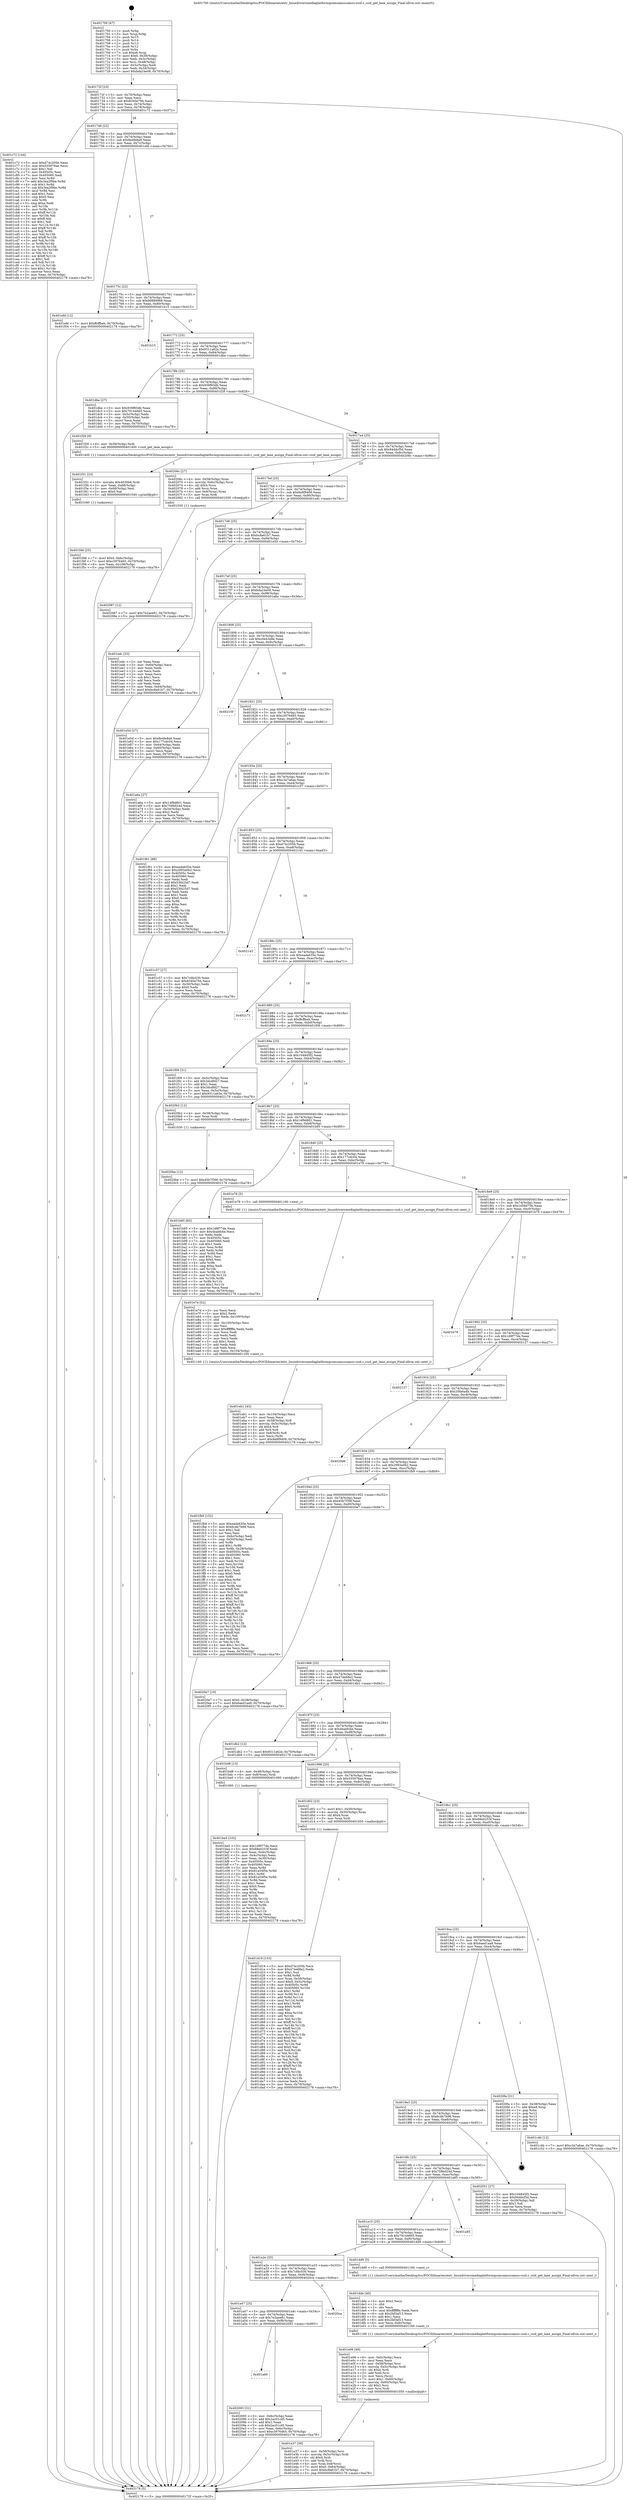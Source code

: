 digraph "0x401700" {
  label = "0x401700 (/mnt/c/Users/mathe/Desktop/tcc/POCII/binaries/extr_linuxdriversmediaplatformqcomcamsscamss-csid.c_csid_get_lane_assign_Final-ollvm.out::main(0))"
  labelloc = "t"
  node[shape=record]

  Entry [label="",width=0.3,height=0.3,shape=circle,fillcolor=black,style=filled]
  "0x40172f" [label="{
     0x40172f [23]\l
     | [instrs]\l
     &nbsp;&nbsp;0x40172f \<+3\>: mov -0x70(%rbp),%eax\l
     &nbsp;&nbsp;0x401732 \<+2\>: mov %eax,%ecx\l
     &nbsp;&nbsp;0x401734 \<+6\>: sub $0x8340e794,%ecx\l
     &nbsp;&nbsp;0x40173a \<+3\>: mov %eax,-0x74(%rbp)\l
     &nbsp;&nbsp;0x40173d \<+3\>: mov %ecx,-0x78(%rbp)\l
     &nbsp;&nbsp;0x401740 \<+6\>: je 0000000000401c72 \<main+0x572\>\l
  }"]
  "0x401c72" [label="{
     0x401c72 [144]\l
     | [instrs]\l
     &nbsp;&nbsp;0x401c72 \<+5\>: mov $0xd74c205b,%eax\l
     &nbsp;&nbsp;0x401c77 \<+5\>: mov $0x555976ae,%ecx\l
     &nbsp;&nbsp;0x401c7c \<+2\>: mov $0x1,%dl\l
     &nbsp;&nbsp;0x401c7e \<+7\>: mov 0x40505c,%esi\l
     &nbsp;&nbsp;0x401c85 \<+7\>: mov 0x405060,%edi\l
     &nbsp;&nbsp;0x401c8c \<+3\>: mov %esi,%r8d\l
     &nbsp;&nbsp;0x401c8f \<+7\>: add $0x3ea2f9be,%r8d\l
     &nbsp;&nbsp;0x401c96 \<+4\>: sub $0x1,%r8d\l
     &nbsp;&nbsp;0x401c9a \<+7\>: sub $0x3ea2f9be,%r8d\l
     &nbsp;&nbsp;0x401ca1 \<+4\>: imul %r8d,%esi\l
     &nbsp;&nbsp;0x401ca5 \<+3\>: and $0x1,%esi\l
     &nbsp;&nbsp;0x401ca8 \<+3\>: cmp $0x0,%esi\l
     &nbsp;&nbsp;0x401cab \<+4\>: sete %r9b\l
     &nbsp;&nbsp;0x401caf \<+3\>: cmp $0xa,%edi\l
     &nbsp;&nbsp;0x401cb2 \<+4\>: setl %r10b\l
     &nbsp;&nbsp;0x401cb6 \<+3\>: mov %r9b,%r11b\l
     &nbsp;&nbsp;0x401cb9 \<+4\>: xor $0xff,%r11b\l
     &nbsp;&nbsp;0x401cbd \<+3\>: mov %r10b,%bl\l
     &nbsp;&nbsp;0x401cc0 \<+3\>: xor $0xff,%bl\l
     &nbsp;&nbsp;0x401cc3 \<+3\>: xor $0x1,%dl\l
     &nbsp;&nbsp;0x401cc6 \<+3\>: mov %r11b,%r14b\l
     &nbsp;&nbsp;0x401cc9 \<+4\>: and $0xff,%r14b\l
     &nbsp;&nbsp;0x401ccd \<+3\>: and %dl,%r9b\l
     &nbsp;&nbsp;0x401cd0 \<+3\>: mov %bl,%r15b\l
     &nbsp;&nbsp;0x401cd3 \<+4\>: and $0xff,%r15b\l
     &nbsp;&nbsp;0x401cd7 \<+3\>: and %dl,%r10b\l
     &nbsp;&nbsp;0x401cda \<+3\>: or %r9b,%r14b\l
     &nbsp;&nbsp;0x401cdd \<+3\>: or %r10b,%r15b\l
     &nbsp;&nbsp;0x401ce0 \<+3\>: xor %r15b,%r14b\l
     &nbsp;&nbsp;0x401ce3 \<+3\>: or %bl,%r11b\l
     &nbsp;&nbsp;0x401ce6 \<+4\>: xor $0xff,%r11b\l
     &nbsp;&nbsp;0x401cea \<+3\>: or $0x1,%dl\l
     &nbsp;&nbsp;0x401ced \<+3\>: and %dl,%r11b\l
     &nbsp;&nbsp;0x401cf0 \<+3\>: or %r11b,%r14b\l
     &nbsp;&nbsp;0x401cf3 \<+4\>: test $0x1,%r14b\l
     &nbsp;&nbsp;0x401cf7 \<+3\>: cmovne %ecx,%eax\l
     &nbsp;&nbsp;0x401cfa \<+3\>: mov %eax,-0x70(%rbp)\l
     &nbsp;&nbsp;0x401cfd \<+5\>: jmp 0000000000402178 \<main+0xa78\>\l
  }"]
  "0x401746" [label="{
     0x401746 [22]\l
     | [instrs]\l
     &nbsp;&nbsp;0x401746 \<+5\>: jmp 000000000040174b \<main+0x4b\>\l
     &nbsp;&nbsp;0x40174b \<+3\>: mov -0x74(%rbp),%eax\l
     &nbsp;&nbsp;0x40174e \<+5\>: sub $0x8e4fe8a9,%eax\l
     &nbsp;&nbsp;0x401753 \<+3\>: mov %eax,-0x7c(%rbp)\l
     &nbsp;&nbsp;0x401756 \<+6\>: je 0000000000401efd \<main+0x7fd\>\l
  }"]
  Exit [label="",width=0.3,height=0.3,shape=circle,fillcolor=black,style=filled,peripheries=2]
  "0x401efd" [label="{
     0x401efd [12]\l
     | [instrs]\l
     &nbsp;&nbsp;0x401efd \<+7\>: movl $0xffcffbeb,-0x70(%rbp)\l
     &nbsp;&nbsp;0x401f04 \<+5\>: jmp 0000000000402178 \<main+0xa78\>\l
  }"]
  "0x40175c" [label="{
     0x40175c [22]\l
     | [instrs]\l
     &nbsp;&nbsp;0x40175c \<+5\>: jmp 0000000000401761 \<main+0x61\>\l
     &nbsp;&nbsp;0x401761 \<+3\>: mov -0x74(%rbp),%eax\l
     &nbsp;&nbsp;0x401764 \<+5\>: sub $0x90889968,%eax\l
     &nbsp;&nbsp;0x401769 \<+3\>: mov %eax,-0x80(%rbp)\l
     &nbsp;&nbsp;0x40176c \<+6\>: je 0000000000401b15 \<main+0x415\>\l
  }"]
  "0x4020be" [label="{
     0x4020be [12]\l
     | [instrs]\l
     &nbsp;&nbsp;0x4020be \<+7\>: movl $0x45b7f39f,-0x70(%rbp)\l
     &nbsp;&nbsp;0x4020c5 \<+5\>: jmp 0000000000402178 \<main+0xa78\>\l
  }"]
  "0x401b15" [label="{
     0x401b15\l
  }", style=dashed]
  "0x401772" [label="{
     0x401772 [25]\l
     | [instrs]\l
     &nbsp;&nbsp;0x401772 \<+5\>: jmp 0000000000401777 \<main+0x77\>\l
     &nbsp;&nbsp;0x401777 \<+3\>: mov -0x74(%rbp),%eax\l
     &nbsp;&nbsp;0x40177a \<+5\>: sub $0x9311a62e,%eax\l
     &nbsp;&nbsp;0x40177f \<+6\>: mov %eax,-0x84(%rbp)\l
     &nbsp;&nbsp;0x401785 \<+6\>: je 0000000000401dbe \<main+0x6be\>\l
  }"]
  "0x401a60" [label="{
     0x401a60\l
  }", style=dashed]
  "0x401dbe" [label="{
     0x401dbe [27]\l
     | [instrs]\l
     &nbsp;&nbsp;0x401dbe \<+5\>: mov $0x939f93db,%eax\l
     &nbsp;&nbsp;0x401dc3 \<+5\>: mov $0x79144665,%ecx\l
     &nbsp;&nbsp;0x401dc8 \<+3\>: mov -0x5c(%rbp),%edx\l
     &nbsp;&nbsp;0x401dcb \<+3\>: cmp -0x50(%rbp),%edx\l
     &nbsp;&nbsp;0x401dce \<+3\>: cmovl %ecx,%eax\l
     &nbsp;&nbsp;0x401dd1 \<+3\>: mov %eax,-0x70(%rbp)\l
     &nbsp;&nbsp;0x401dd4 \<+5\>: jmp 0000000000402178 \<main+0xa78\>\l
  }"]
  "0x40178b" [label="{
     0x40178b [25]\l
     | [instrs]\l
     &nbsp;&nbsp;0x40178b \<+5\>: jmp 0000000000401790 \<main+0x90\>\l
     &nbsp;&nbsp;0x401790 \<+3\>: mov -0x74(%rbp),%eax\l
     &nbsp;&nbsp;0x401793 \<+5\>: sub $0x939f93db,%eax\l
     &nbsp;&nbsp;0x401798 \<+6\>: mov %eax,-0x88(%rbp)\l
     &nbsp;&nbsp;0x40179e \<+6\>: je 0000000000401f28 \<main+0x828\>\l
  }"]
  "0x402093" [label="{
     0x402093 [31]\l
     | [instrs]\l
     &nbsp;&nbsp;0x402093 \<+3\>: mov -0x6c(%rbp),%eax\l
     &nbsp;&nbsp;0x402096 \<+5\>: add $0x2ac01cd5,%eax\l
     &nbsp;&nbsp;0x40209b \<+3\>: add $0x1,%eax\l
     &nbsp;&nbsp;0x40209e \<+5\>: sub $0x2ac01cd5,%eax\l
     &nbsp;&nbsp;0x4020a3 \<+3\>: mov %eax,-0x6c(%rbp)\l
     &nbsp;&nbsp;0x4020a6 \<+7\>: movl $0xc3976465,-0x70(%rbp)\l
     &nbsp;&nbsp;0x4020ad \<+5\>: jmp 0000000000402178 \<main+0xa78\>\l
  }"]
  "0x401f28" [label="{
     0x401f28 [9]\l
     | [instrs]\l
     &nbsp;&nbsp;0x401f28 \<+4\>: mov -0x58(%rbp),%rdi\l
     &nbsp;&nbsp;0x401f2c \<+5\>: call 0000000000401400 \<csid_get_lane_assign\>\l
     | [calls]\l
     &nbsp;&nbsp;0x401400 \{1\} (/mnt/c/Users/mathe/Desktop/tcc/POCII/binaries/extr_linuxdriversmediaplatformqcomcamsscamss-csid.c_csid_get_lane_assign_Final-ollvm.out::csid_get_lane_assign)\l
  }"]
  "0x4017a4" [label="{
     0x4017a4 [25]\l
     | [instrs]\l
     &nbsp;&nbsp;0x4017a4 \<+5\>: jmp 00000000004017a9 \<main+0xa9\>\l
     &nbsp;&nbsp;0x4017a9 \<+3\>: mov -0x74(%rbp),%eax\l
     &nbsp;&nbsp;0x4017ac \<+5\>: sub $0x94ddcf5d,%eax\l
     &nbsp;&nbsp;0x4017b1 \<+6\>: mov %eax,-0x8c(%rbp)\l
     &nbsp;&nbsp;0x4017b7 \<+6\>: je 000000000040206c \<main+0x96c\>\l
  }"]
  "0x401a47" [label="{
     0x401a47 [25]\l
     | [instrs]\l
     &nbsp;&nbsp;0x401a47 \<+5\>: jmp 0000000000401a4c \<main+0x34c\>\l
     &nbsp;&nbsp;0x401a4c \<+3\>: mov -0x74(%rbp),%eax\l
     &nbsp;&nbsp;0x401a4f \<+5\>: sub $0x7e2aee81,%eax\l
     &nbsp;&nbsp;0x401a54 \<+6\>: mov %eax,-0xf8(%rbp)\l
     &nbsp;&nbsp;0x401a5a \<+6\>: je 0000000000402093 \<main+0x993\>\l
  }"]
  "0x40206c" [label="{
     0x40206c [27]\l
     | [instrs]\l
     &nbsp;&nbsp;0x40206c \<+4\>: mov -0x58(%rbp),%rax\l
     &nbsp;&nbsp;0x402070 \<+4\>: movslq -0x6c(%rbp),%rcx\l
     &nbsp;&nbsp;0x402074 \<+4\>: shl $0x4,%rcx\l
     &nbsp;&nbsp;0x402078 \<+3\>: add %rcx,%rax\l
     &nbsp;&nbsp;0x40207b \<+4\>: mov 0x8(%rax),%rax\l
     &nbsp;&nbsp;0x40207f \<+3\>: mov %rax,%rdi\l
     &nbsp;&nbsp;0x402082 \<+5\>: call 0000000000401030 \<free@plt\>\l
     | [calls]\l
     &nbsp;&nbsp;0x401030 \{1\} (unknown)\l
  }"]
  "0x4017bd" [label="{
     0x4017bd [25]\l
     | [instrs]\l
     &nbsp;&nbsp;0x4017bd \<+5\>: jmp 00000000004017c2 \<main+0xc2\>\l
     &nbsp;&nbsp;0x4017c2 \<+3\>: mov -0x74(%rbp),%eax\l
     &nbsp;&nbsp;0x4017c5 \<+5\>: sub $0x9a9f9409,%eax\l
     &nbsp;&nbsp;0x4017ca \<+6\>: mov %eax,-0x90(%rbp)\l
     &nbsp;&nbsp;0x4017d0 \<+6\>: je 0000000000401edc \<main+0x7dc\>\l
  }"]
  "0x4020ca" [label="{
     0x4020ca\l
  }", style=dashed]
  "0x401edc" [label="{
     0x401edc [33]\l
     | [instrs]\l
     &nbsp;&nbsp;0x401edc \<+2\>: xor %eax,%eax\l
     &nbsp;&nbsp;0x401ede \<+3\>: mov -0x64(%rbp),%ecx\l
     &nbsp;&nbsp;0x401ee1 \<+2\>: mov %eax,%edx\l
     &nbsp;&nbsp;0x401ee3 \<+2\>: sub %ecx,%edx\l
     &nbsp;&nbsp;0x401ee5 \<+2\>: mov %eax,%ecx\l
     &nbsp;&nbsp;0x401ee7 \<+3\>: sub $0x1,%ecx\l
     &nbsp;&nbsp;0x401eea \<+2\>: add %ecx,%edx\l
     &nbsp;&nbsp;0x401eec \<+2\>: sub %edx,%eax\l
     &nbsp;&nbsp;0x401eee \<+3\>: mov %eax,-0x64(%rbp)\l
     &nbsp;&nbsp;0x401ef1 \<+7\>: movl $0xbc8a61b7,-0x70(%rbp)\l
     &nbsp;&nbsp;0x401ef8 \<+5\>: jmp 0000000000402178 \<main+0xa78\>\l
  }"]
  "0x4017d6" [label="{
     0x4017d6 [25]\l
     | [instrs]\l
     &nbsp;&nbsp;0x4017d6 \<+5\>: jmp 00000000004017db \<main+0xdb\>\l
     &nbsp;&nbsp;0x4017db \<+3\>: mov -0x74(%rbp),%eax\l
     &nbsp;&nbsp;0x4017de \<+5\>: sub $0xbc8a61b7,%eax\l
     &nbsp;&nbsp;0x4017e3 \<+6\>: mov %eax,-0x94(%rbp)\l
     &nbsp;&nbsp;0x4017e9 \<+6\>: je 0000000000401e5d \<main+0x75d\>\l
  }"]
  "0x402087" [label="{
     0x402087 [12]\l
     | [instrs]\l
     &nbsp;&nbsp;0x402087 \<+7\>: movl $0x7e2aee81,-0x70(%rbp)\l
     &nbsp;&nbsp;0x40208e \<+5\>: jmp 0000000000402178 \<main+0xa78\>\l
  }"]
  "0x401e5d" [label="{
     0x401e5d [27]\l
     | [instrs]\l
     &nbsp;&nbsp;0x401e5d \<+5\>: mov $0x8e4fe8a9,%eax\l
     &nbsp;&nbsp;0x401e62 \<+5\>: mov $0x177cdc04,%ecx\l
     &nbsp;&nbsp;0x401e67 \<+3\>: mov -0x64(%rbp),%edx\l
     &nbsp;&nbsp;0x401e6a \<+3\>: cmp -0x60(%rbp),%edx\l
     &nbsp;&nbsp;0x401e6d \<+3\>: cmovl %ecx,%eax\l
     &nbsp;&nbsp;0x401e70 \<+3\>: mov %eax,-0x70(%rbp)\l
     &nbsp;&nbsp;0x401e73 \<+5\>: jmp 0000000000402178 \<main+0xa78\>\l
  }"]
  "0x4017ef" [label="{
     0x4017ef [25]\l
     | [instrs]\l
     &nbsp;&nbsp;0x4017ef \<+5\>: jmp 00000000004017f4 \<main+0xf4\>\l
     &nbsp;&nbsp;0x4017f4 \<+3\>: mov -0x74(%rbp),%eax\l
     &nbsp;&nbsp;0x4017f7 \<+5\>: sub $0xbda24e08,%eax\l
     &nbsp;&nbsp;0x4017fc \<+6\>: mov %eax,-0x98(%rbp)\l
     &nbsp;&nbsp;0x401802 \<+6\>: je 0000000000401a6a \<main+0x36a\>\l
  }"]
  "0x401f48" [label="{
     0x401f48 [25]\l
     | [instrs]\l
     &nbsp;&nbsp;0x401f48 \<+7\>: movl $0x0,-0x6c(%rbp)\l
     &nbsp;&nbsp;0x401f4f \<+7\>: movl $0xc3976465,-0x70(%rbp)\l
     &nbsp;&nbsp;0x401f56 \<+6\>: mov %eax,-0x108(%rbp)\l
     &nbsp;&nbsp;0x401f5c \<+5\>: jmp 0000000000402178 \<main+0xa78\>\l
  }"]
  "0x401a6a" [label="{
     0x401a6a [27]\l
     | [instrs]\l
     &nbsp;&nbsp;0x401a6a \<+5\>: mov $0x14f9d801,%eax\l
     &nbsp;&nbsp;0x401a6f \<+5\>: mov $0x759bd24d,%ecx\l
     &nbsp;&nbsp;0x401a74 \<+3\>: mov -0x34(%rbp),%edx\l
     &nbsp;&nbsp;0x401a77 \<+3\>: cmp $0x2,%edx\l
     &nbsp;&nbsp;0x401a7a \<+3\>: cmovne %ecx,%eax\l
     &nbsp;&nbsp;0x401a7d \<+3\>: mov %eax,-0x70(%rbp)\l
     &nbsp;&nbsp;0x401a80 \<+5\>: jmp 0000000000402178 \<main+0xa78\>\l
  }"]
  "0x401808" [label="{
     0x401808 [25]\l
     | [instrs]\l
     &nbsp;&nbsp;0x401808 \<+5\>: jmp 000000000040180d \<main+0x10d\>\l
     &nbsp;&nbsp;0x40180d \<+3\>: mov -0x74(%rbp),%eax\l
     &nbsp;&nbsp;0x401810 \<+5\>: sub $0xc0e43e8e,%eax\l
     &nbsp;&nbsp;0x401815 \<+6\>: mov %eax,-0x9c(%rbp)\l
     &nbsp;&nbsp;0x40181b \<+6\>: je 000000000040210f \<main+0xa0f\>\l
  }"]
  "0x402178" [label="{
     0x402178 [5]\l
     | [instrs]\l
     &nbsp;&nbsp;0x402178 \<+5\>: jmp 000000000040172f \<main+0x2f\>\l
  }"]
  "0x401700" [label="{
     0x401700 [47]\l
     | [instrs]\l
     &nbsp;&nbsp;0x401700 \<+1\>: push %rbp\l
     &nbsp;&nbsp;0x401701 \<+3\>: mov %rsp,%rbp\l
     &nbsp;&nbsp;0x401704 \<+2\>: push %r15\l
     &nbsp;&nbsp;0x401706 \<+2\>: push %r14\l
     &nbsp;&nbsp;0x401708 \<+2\>: push %r13\l
     &nbsp;&nbsp;0x40170a \<+2\>: push %r12\l
     &nbsp;&nbsp;0x40170c \<+1\>: push %rbx\l
     &nbsp;&nbsp;0x40170d \<+7\>: sub $0xe8,%rsp\l
     &nbsp;&nbsp;0x401714 \<+7\>: movl $0x0,-0x38(%rbp)\l
     &nbsp;&nbsp;0x40171b \<+3\>: mov %edi,-0x3c(%rbp)\l
     &nbsp;&nbsp;0x40171e \<+4\>: mov %rsi,-0x48(%rbp)\l
     &nbsp;&nbsp;0x401722 \<+3\>: mov -0x3c(%rbp),%edi\l
     &nbsp;&nbsp;0x401725 \<+3\>: mov %edi,-0x34(%rbp)\l
     &nbsp;&nbsp;0x401728 \<+7\>: movl $0xbda24e08,-0x70(%rbp)\l
  }"]
  "0x401f31" [label="{
     0x401f31 [23]\l
     | [instrs]\l
     &nbsp;&nbsp;0x401f31 \<+10\>: movabs $0x4030b6,%rdi\l
     &nbsp;&nbsp;0x401f3b \<+3\>: mov %eax,-0x68(%rbp)\l
     &nbsp;&nbsp;0x401f3e \<+3\>: mov -0x68(%rbp),%esi\l
     &nbsp;&nbsp;0x401f41 \<+2\>: mov $0x0,%al\l
     &nbsp;&nbsp;0x401f43 \<+5\>: call 0000000000401040 \<printf@plt\>\l
     | [calls]\l
     &nbsp;&nbsp;0x401040 \{1\} (unknown)\l
  }"]
  "0x40210f" [label="{
     0x40210f\l
  }", style=dashed]
  "0x401821" [label="{
     0x401821 [25]\l
     | [instrs]\l
     &nbsp;&nbsp;0x401821 \<+5\>: jmp 0000000000401826 \<main+0x126\>\l
     &nbsp;&nbsp;0x401826 \<+3\>: mov -0x74(%rbp),%eax\l
     &nbsp;&nbsp;0x401829 \<+5\>: sub $0xc3976465,%eax\l
     &nbsp;&nbsp;0x40182e \<+6\>: mov %eax,-0xa0(%rbp)\l
     &nbsp;&nbsp;0x401834 \<+6\>: je 0000000000401f61 \<main+0x861\>\l
  }"]
  "0x401eb1" [label="{
     0x401eb1 [43]\l
     | [instrs]\l
     &nbsp;&nbsp;0x401eb1 \<+6\>: mov -0x104(%rbp),%ecx\l
     &nbsp;&nbsp;0x401eb7 \<+3\>: imul %eax,%ecx\l
     &nbsp;&nbsp;0x401eba \<+4\>: mov -0x58(%rbp),%r8\l
     &nbsp;&nbsp;0x401ebe \<+4\>: movslq -0x5c(%rbp),%r9\l
     &nbsp;&nbsp;0x401ec2 \<+4\>: shl $0x4,%r9\l
     &nbsp;&nbsp;0x401ec6 \<+3\>: add %r9,%r8\l
     &nbsp;&nbsp;0x401ec9 \<+4\>: mov 0x8(%r8),%r8\l
     &nbsp;&nbsp;0x401ecd \<+3\>: mov %ecx,(%r8)\l
     &nbsp;&nbsp;0x401ed0 \<+7\>: movl $0x9a9f9409,-0x70(%rbp)\l
     &nbsp;&nbsp;0x401ed7 \<+5\>: jmp 0000000000402178 \<main+0xa78\>\l
  }"]
  "0x401f61" [label="{
     0x401f61 [88]\l
     | [instrs]\l
     &nbsp;&nbsp;0x401f61 \<+5\>: mov $0xeada635e,%eax\l
     &nbsp;&nbsp;0x401f66 \<+5\>: mov $0x2993a0b2,%ecx\l
     &nbsp;&nbsp;0x401f6b \<+7\>: mov 0x40505c,%edx\l
     &nbsp;&nbsp;0x401f72 \<+7\>: mov 0x405060,%esi\l
     &nbsp;&nbsp;0x401f79 \<+2\>: mov %edx,%edi\l
     &nbsp;&nbsp;0x401f7b \<+6\>: add $0x53f425d7,%edi\l
     &nbsp;&nbsp;0x401f81 \<+3\>: sub $0x1,%edi\l
     &nbsp;&nbsp;0x401f84 \<+6\>: sub $0x53f425d7,%edi\l
     &nbsp;&nbsp;0x401f8a \<+3\>: imul %edi,%edx\l
     &nbsp;&nbsp;0x401f8d \<+3\>: and $0x1,%edx\l
     &nbsp;&nbsp;0x401f90 \<+3\>: cmp $0x0,%edx\l
     &nbsp;&nbsp;0x401f93 \<+4\>: sete %r8b\l
     &nbsp;&nbsp;0x401f97 \<+3\>: cmp $0xa,%esi\l
     &nbsp;&nbsp;0x401f9a \<+4\>: setl %r9b\l
     &nbsp;&nbsp;0x401f9e \<+3\>: mov %r8b,%r10b\l
     &nbsp;&nbsp;0x401fa1 \<+3\>: and %r9b,%r10b\l
     &nbsp;&nbsp;0x401fa4 \<+3\>: xor %r9b,%r8b\l
     &nbsp;&nbsp;0x401fa7 \<+3\>: or %r8b,%r10b\l
     &nbsp;&nbsp;0x401faa \<+4\>: test $0x1,%r10b\l
     &nbsp;&nbsp;0x401fae \<+3\>: cmovne %ecx,%eax\l
     &nbsp;&nbsp;0x401fb1 \<+3\>: mov %eax,-0x70(%rbp)\l
     &nbsp;&nbsp;0x401fb4 \<+5\>: jmp 0000000000402178 \<main+0xa78\>\l
  }"]
  "0x40183a" [label="{
     0x40183a [25]\l
     | [instrs]\l
     &nbsp;&nbsp;0x40183a \<+5\>: jmp 000000000040183f \<main+0x13f\>\l
     &nbsp;&nbsp;0x40183f \<+3\>: mov -0x74(%rbp),%eax\l
     &nbsp;&nbsp;0x401842 \<+5\>: sub $0xc3a7a6ae,%eax\l
     &nbsp;&nbsp;0x401847 \<+6\>: mov %eax,-0xa4(%rbp)\l
     &nbsp;&nbsp;0x40184d \<+6\>: je 0000000000401c57 \<main+0x557\>\l
  }"]
  "0x401e7d" [label="{
     0x401e7d [52]\l
     | [instrs]\l
     &nbsp;&nbsp;0x401e7d \<+2\>: xor %ecx,%ecx\l
     &nbsp;&nbsp;0x401e7f \<+5\>: mov $0x2,%edx\l
     &nbsp;&nbsp;0x401e84 \<+6\>: mov %edx,-0x100(%rbp)\l
     &nbsp;&nbsp;0x401e8a \<+1\>: cltd\l
     &nbsp;&nbsp;0x401e8b \<+6\>: mov -0x100(%rbp),%esi\l
     &nbsp;&nbsp;0x401e91 \<+2\>: idiv %esi\l
     &nbsp;&nbsp;0x401e93 \<+6\>: imul $0xfffffffe,%edx,%edx\l
     &nbsp;&nbsp;0x401e99 \<+2\>: mov %ecx,%edi\l
     &nbsp;&nbsp;0x401e9b \<+2\>: sub %edx,%edi\l
     &nbsp;&nbsp;0x401e9d \<+2\>: mov %ecx,%edx\l
     &nbsp;&nbsp;0x401e9f \<+3\>: sub $0x1,%edx\l
     &nbsp;&nbsp;0x401ea2 \<+2\>: add %edx,%edi\l
     &nbsp;&nbsp;0x401ea4 \<+2\>: sub %edi,%ecx\l
     &nbsp;&nbsp;0x401ea6 \<+6\>: mov %ecx,-0x104(%rbp)\l
     &nbsp;&nbsp;0x401eac \<+5\>: call 0000000000401160 \<next_i\>\l
     | [calls]\l
     &nbsp;&nbsp;0x401160 \{1\} (/mnt/c/Users/mathe/Desktop/tcc/POCII/binaries/extr_linuxdriversmediaplatformqcomcamsscamss-csid.c_csid_get_lane_assign_Final-ollvm.out::next_i)\l
  }"]
  "0x401c57" [label="{
     0x401c57 [27]\l
     | [instrs]\l
     &nbsp;&nbsp;0x401c57 \<+5\>: mov $0x7cfdc030,%eax\l
     &nbsp;&nbsp;0x401c5c \<+5\>: mov $0x8340e794,%ecx\l
     &nbsp;&nbsp;0x401c61 \<+3\>: mov -0x30(%rbp),%edx\l
     &nbsp;&nbsp;0x401c64 \<+3\>: cmp $0x0,%edx\l
     &nbsp;&nbsp;0x401c67 \<+3\>: cmove %ecx,%eax\l
     &nbsp;&nbsp;0x401c6a \<+3\>: mov %eax,-0x70(%rbp)\l
     &nbsp;&nbsp;0x401c6d \<+5\>: jmp 0000000000402178 \<main+0xa78\>\l
  }"]
  "0x401853" [label="{
     0x401853 [25]\l
     | [instrs]\l
     &nbsp;&nbsp;0x401853 \<+5\>: jmp 0000000000401858 \<main+0x158\>\l
     &nbsp;&nbsp;0x401858 \<+3\>: mov -0x74(%rbp),%eax\l
     &nbsp;&nbsp;0x40185b \<+5\>: sub $0xd74c205b,%eax\l
     &nbsp;&nbsp;0x401860 \<+6\>: mov %eax,-0xa8(%rbp)\l
     &nbsp;&nbsp;0x401866 \<+6\>: je 0000000000402143 \<main+0xa43\>\l
  }"]
  "0x401e37" [label="{
     0x401e37 [38]\l
     | [instrs]\l
     &nbsp;&nbsp;0x401e37 \<+4\>: mov -0x58(%rbp),%rsi\l
     &nbsp;&nbsp;0x401e3b \<+4\>: movslq -0x5c(%rbp),%rdi\l
     &nbsp;&nbsp;0x401e3f \<+4\>: shl $0x4,%rdi\l
     &nbsp;&nbsp;0x401e43 \<+3\>: add %rdi,%rsi\l
     &nbsp;&nbsp;0x401e46 \<+4\>: mov %rax,0x8(%rsi)\l
     &nbsp;&nbsp;0x401e4a \<+7\>: movl $0x0,-0x64(%rbp)\l
     &nbsp;&nbsp;0x401e51 \<+7\>: movl $0xbc8a61b7,-0x70(%rbp)\l
     &nbsp;&nbsp;0x401e58 \<+5\>: jmp 0000000000402178 \<main+0xa78\>\l
  }"]
  "0x402143" [label="{
     0x402143\l
  }", style=dashed]
  "0x40186c" [label="{
     0x40186c [25]\l
     | [instrs]\l
     &nbsp;&nbsp;0x40186c \<+5\>: jmp 0000000000401871 \<main+0x171\>\l
     &nbsp;&nbsp;0x401871 \<+3\>: mov -0x74(%rbp),%eax\l
     &nbsp;&nbsp;0x401874 \<+5\>: sub $0xeada635e,%eax\l
     &nbsp;&nbsp;0x401879 \<+6\>: mov %eax,-0xac(%rbp)\l
     &nbsp;&nbsp;0x40187f \<+6\>: je 0000000000402171 \<main+0xa71\>\l
  }"]
  "0x401e06" [label="{
     0x401e06 [49]\l
     | [instrs]\l
     &nbsp;&nbsp;0x401e06 \<+6\>: mov -0xfc(%rbp),%ecx\l
     &nbsp;&nbsp;0x401e0c \<+3\>: imul %eax,%ecx\l
     &nbsp;&nbsp;0x401e0f \<+4\>: mov -0x58(%rbp),%rsi\l
     &nbsp;&nbsp;0x401e13 \<+4\>: movslq -0x5c(%rbp),%rdi\l
     &nbsp;&nbsp;0x401e17 \<+4\>: shl $0x4,%rdi\l
     &nbsp;&nbsp;0x401e1b \<+3\>: add %rdi,%rsi\l
     &nbsp;&nbsp;0x401e1e \<+2\>: mov %ecx,(%rsi)\l
     &nbsp;&nbsp;0x401e20 \<+7\>: movl $0x1,-0x60(%rbp)\l
     &nbsp;&nbsp;0x401e27 \<+4\>: movslq -0x60(%rbp),%rsi\l
     &nbsp;&nbsp;0x401e2b \<+4\>: shl $0x2,%rsi\l
     &nbsp;&nbsp;0x401e2f \<+3\>: mov %rsi,%rdi\l
     &nbsp;&nbsp;0x401e32 \<+5\>: call 0000000000401050 \<malloc@plt\>\l
     | [calls]\l
     &nbsp;&nbsp;0x401050 \{1\} (unknown)\l
  }"]
  "0x402171" [label="{
     0x402171\l
  }", style=dashed]
  "0x401885" [label="{
     0x401885 [25]\l
     | [instrs]\l
     &nbsp;&nbsp;0x401885 \<+5\>: jmp 000000000040188a \<main+0x18a\>\l
     &nbsp;&nbsp;0x40188a \<+3\>: mov -0x74(%rbp),%eax\l
     &nbsp;&nbsp;0x40188d \<+5\>: sub $0xffcffbeb,%eax\l
     &nbsp;&nbsp;0x401892 \<+6\>: mov %eax,-0xb0(%rbp)\l
     &nbsp;&nbsp;0x401898 \<+6\>: je 0000000000401f09 \<main+0x809\>\l
  }"]
  "0x401dde" [label="{
     0x401dde [40]\l
     | [instrs]\l
     &nbsp;&nbsp;0x401dde \<+5\>: mov $0x2,%ecx\l
     &nbsp;&nbsp;0x401de3 \<+1\>: cltd\l
     &nbsp;&nbsp;0x401de4 \<+2\>: idiv %ecx\l
     &nbsp;&nbsp;0x401de6 \<+6\>: imul $0xfffffffe,%edx,%ecx\l
     &nbsp;&nbsp;0x401dec \<+6\>: sub $0x2bf3af13,%ecx\l
     &nbsp;&nbsp;0x401df2 \<+3\>: add $0x1,%ecx\l
     &nbsp;&nbsp;0x401df5 \<+6\>: add $0x2bf3af13,%ecx\l
     &nbsp;&nbsp;0x401dfb \<+6\>: mov %ecx,-0xfc(%rbp)\l
     &nbsp;&nbsp;0x401e01 \<+5\>: call 0000000000401160 \<next_i\>\l
     | [calls]\l
     &nbsp;&nbsp;0x401160 \{1\} (/mnt/c/Users/mathe/Desktop/tcc/POCII/binaries/extr_linuxdriversmediaplatformqcomcamsscamss-csid.c_csid_get_lane_assign_Final-ollvm.out::next_i)\l
  }"]
  "0x401f09" [label="{
     0x401f09 [31]\l
     | [instrs]\l
     &nbsp;&nbsp;0x401f09 \<+3\>: mov -0x5c(%rbp),%eax\l
     &nbsp;&nbsp;0x401f0c \<+5\>: add $0x3dcdfd27,%eax\l
     &nbsp;&nbsp;0x401f11 \<+3\>: add $0x1,%eax\l
     &nbsp;&nbsp;0x401f14 \<+5\>: sub $0x3dcdfd27,%eax\l
     &nbsp;&nbsp;0x401f19 \<+3\>: mov %eax,-0x5c(%rbp)\l
     &nbsp;&nbsp;0x401f1c \<+7\>: movl $0x9311a62e,-0x70(%rbp)\l
     &nbsp;&nbsp;0x401f23 \<+5\>: jmp 0000000000402178 \<main+0xa78\>\l
  }"]
  "0x40189e" [label="{
     0x40189e [25]\l
     | [instrs]\l
     &nbsp;&nbsp;0x40189e \<+5\>: jmp 00000000004018a3 \<main+0x1a3\>\l
     &nbsp;&nbsp;0x4018a3 \<+3\>: mov -0x74(%rbp),%eax\l
     &nbsp;&nbsp;0x4018a6 \<+5\>: sub $0x104845f2,%eax\l
     &nbsp;&nbsp;0x4018ab \<+6\>: mov %eax,-0xb4(%rbp)\l
     &nbsp;&nbsp;0x4018b1 \<+6\>: je 00000000004020b2 \<main+0x9b2\>\l
  }"]
  "0x401a2e" [label="{
     0x401a2e [25]\l
     | [instrs]\l
     &nbsp;&nbsp;0x401a2e \<+5\>: jmp 0000000000401a33 \<main+0x333\>\l
     &nbsp;&nbsp;0x401a33 \<+3\>: mov -0x74(%rbp),%eax\l
     &nbsp;&nbsp;0x401a36 \<+5\>: sub $0x7cfdc030,%eax\l
     &nbsp;&nbsp;0x401a3b \<+6\>: mov %eax,-0xf4(%rbp)\l
     &nbsp;&nbsp;0x401a41 \<+6\>: je 00000000004020ca \<main+0x9ca\>\l
  }"]
  "0x4020b2" [label="{
     0x4020b2 [12]\l
     | [instrs]\l
     &nbsp;&nbsp;0x4020b2 \<+4\>: mov -0x58(%rbp),%rax\l
     &nbsp;&nbsp;0x4020b6 \<+3\>: mov %rax,%rdi\l
     &nbsp;&nbsp;0x4020b9 \<+5\>: call 0000000000401030 \<free@plt\>\l
     | [calls]\l
     &nbsp;&nbsp;0x401030 \{1\} (unknown)\l
  }"]
  "0x4018b7" [label="{
     0x4018b7 [25]\l
     | [instrs]\l
     &nbsp;&nbsp;0x4018b7 \<+5\>: jmp 00000000004018bc \<main+0x1bc\>\l
     &nbsp;&nbsp;0x4018bc \<+3\>: mov -0x74(%rbp),%eax\l
     &nbsp;&nbsp;0x4018bf \<+5\>: sub $0x14f9d801,%eax\l
     &nbsp;&nbsp;0x4018c4 \<+6\>: mov %eax,-0xb8(%rbp)\l
     &nbsp;&nbsp;0x4018ca \<+6\>: je 0000000000401b85 \<main+0x485\>\l
  }"]
  "0x401dd9" [label="{
     0x401dd9 [5]\l
     | [instrs]\l
     &nbsp;&nbsp;0x401dd9 \<+5\>: call 0000000000401160 \<next_i\>\l
     | [calls]\l
     &nbsp;&nbsp;0x401160 \{1\} (/mnt/c/Users/mathe/Desktop/tcc/POCII/binaries/extr_linuxdriversmediaplatformqcomcamsscamss-csid.c_csid_get_lane_assign_Final-ollvm.out::next_i)\l
  }"]
  "0x401b85" [label="{
     0x401b85 [83]\l
     | [instrs]\l
     &nbsp;&nbsp;0x401b85 \<+5\>: mov $0x1d9f77de,%eax\l
     &nbsp;&nbsp;0x401b8a \<+5\>: mov $0x4babfcbe,%ecx\l
     &nbsp;&nbsp;0x401b8f \<+2\>: xor %edx,%edx\l
     &nbsp;&nbsp;0x401b91 \<+7\>: mov 0x40505c,%esi\l
     &nbsp;&nbsp;0x401b98 \<+7\>: mov 0x405060,%edi\l
     &nbsp;&nbsp;0x401b9f \<+3\>: sub $0x1,%edx\l
     &nbsp;&nbsp;0x401ba2 \<+3\>: mov %esi,%r8d\l
     &nbsp;&nbsp;0x401ba5 \<+3\>: add %edx,%r8d\l
     &nbsp;&nbsp;0x401ba8 \<+4\>: imul %r8d,%esi\l
     &nbsp;&nbsp;0x401bac \<+3\>: and $0x1,%esi\l
     &nbsp;&nbsp;0x401baf \<+3\>: cmp $0x0,%esi\l
     &nbsp;&nbsp;0x401bb2 \<+4\>: sete %r9b\l
     &nbsp;&nbsp;0x401bb6 \<+3\>: cmp $0xa,%edi\l
     &nbsp;&nbsp;0x401bb9 \<+4\>: setl %r10b\l
     &nbsp;&nbsp;0x401bbd \<+3\>: mov %r9b,%r11b\l
     &nbsp;&nbsp;0x401bc0 \<+3\>: and %r10b,%r11b\l
     &nbsp;&nbsp;0x401bc3 \<+3\>: xor %r10b,%r9b\l
     &nbsp;&nbsp;0x401bc6 \<+3\>: or %r9b,%r11b\l
     &nbsp;&nbsp;0x401bc9 \<+4\>: test $0x1,%r11b\l
     &nbsp;&nbsp;0x401bcd \<+3\>: cmovne %ecx,%eax\l
     &nbsp;&nbsp;0x401bd0 \<+3\>: mov %eax,-0x70(%rbp)\l
     &nbsp;&nbsp;0x401bd3 \<+5\>: jmp 0000000000402178 \<main+0xa78\>\l
  }"]
  "0x4018d0" [label="{
     0x4018d0 [25]\l
     | [instrs]\l
     &nbsp;&nbsp;0x4018d0 \<+5\>: jmp 00000000004018d5 \<main+0x1d5\>\l
     &nbsp;&nbsp;0x4018d5 \<+3\>: mov -0x74(%rbp),%eax\l
     &nbsp;&nbsp;0x4018d8 \<+5\>: sub $0x177cdc04,%eax\l
     &nbsp;&nbsp;0x4018dd \<+6\>: mov %eax,-0xbc(%rbp)\l
     &nbsp;&nbsp;0x4018e3 \<+6\>: je 0000000000401e78 \<main+0x778\>\l
  }"]
  "0x401a15" [label="{
     0x401a15 [25]\l
     | [instrs]\l
     &nbsp;&nbsp;0x401a15 \<+5\>: jmp 0000000000401a1a \<main+0x31a\>\l
     &nbsp;&nbsp;0x401a1a \<+3\>: mov -0x74(%rbp),%eax\l
     &nbsp;&nbsp;0x401a1d \<+5\>: sub $0x79144665,%eax\l
     &nbsp;&nbsp;0x401a22 \<+6\>: mov %eax,-0xf0(%rbp)\l
     &nbsp;&nbsp;0x401a28 \<+6\>: je 0000000000401dd9 \<main+0x6d9\>\l
  }"]
  "0x401e78" [label="{
     0x401e78 [5]\l
     | [instrs]\l
     &nbsp;&nbsp;0x401e78 \<+5\>: call 0000000000401160 \<next_i\>\l
     | [calls]\l
     &nbsp;&nbsp;0x401160 \{1\} (/mnt/c/Users/mathe/Desktop/tcc/POCII/binaries/extr_linuxdriversmediaplatformqcomcamsscamss-csid.c_csid_get_lane_assign_Final-ollvm.out::next_i)\l
  }"]
  "0x4018e9" [label="{
     0x4018e9 [25]\l
     | [instrs]\l
     &nbsp;&nbsp;0x4018e9 \<+5\>: jmp 00000000004018ee \<main+0x1ee\>\l
     &nbsp;&nbsp;0x4018ee \<+3\>: mov -0x74(%rbp),%eax\l
     &nbsp;&nbsp;0x4018f1 \<+5\>: sub $0x1d58d75b,%eax\l
     &nbsp;&nbsp;0x4018f6 \<+6\>: mov %eax,-0xc0(%rbp)\l
     &nbsp;&nbsp;0x4018fc \<+6\>: je 0000000000401b79 \<main+0x479\>\l
  }"]
  "0x401a85" [label="{
     0x401a85\l
  }", style=dashed]
  "0x401b79" [label="{
     0x401b79\l
  }", style=dashed]
  "0x401902" [label="{
     0x401902 [25]\l
     | [instrs]\l
     &nbsp;&nbsp;0x401902 \<+5\>: jmp 0000000000401907 \<main+0x207\>\l
     &nbsp;&nbsp;0x401907 \<+3\>: mov -0x74(%rbp),%eax\l
     &nbsp;&nbsp;0x40190a \<+5\>: sub $0x1d9f77de,%eax\l
     &nbsp;&nbsp;0x40190f \<+6\>: mov %eax,-0xc4(%rbp)\l
     &nbsp;&nbsp;0x401915 \<+6\>: je 0000000000402127 \<main+0xa27\>\l
  }"]
  "0x4019fc" [label="{
     0x4019fc [25]\l
     | [instrs]\l
     &nbsp;&nbsp;0x4019fc \<+5\>: jmp 0000000000401a01 \<main+0x301\>\l
     &nbsp;&nbsp;0x401a01 \<+3\>: mov -0x74(%rbp),%eax\l
     &nbsp;&nbsp;0x401a04 \<+5\>: sub $0x759bd24d,%eax\l
     &nbsp;&nbsp;0x401a09 \<+6\>: mov %eax,-0xec(%rbp)\l
     &nbsp;&nbsp;0x401a0f \<+6\>: je 0000000000401a85 \<main+0x385\>\l
  }"]
  "0x402127" [label="{
     0x402127\l
  }", style=dashed]
  "0x40191b" [label="{
     0x40191b [25]\l
     | [instrs]\l
     &nbsp;&nbsp;0x40191b \<+5\>: jmp 0000000000401920 \<main+0x220\>\l
     &nbsp;&nbsp;0x401920 \<+3\>: mov -0x74(%rbp),%eax\l
     &nbsp;&nbsp;0x401923 \<+5\>: sub $0x20fa6a4b,%eax\l
     &nbsp;&nbsp;0x401928 \<+6\>: mov %eax,-0xc8(%rbp)\l
     &nbsp;&nbsp;0x40192e \<+6\>: je 00000000004020d6 \<main+0x9d6\>\l
  }"]
  "0x402051" [label="{
     0x402051 [27]\l
     | [instrs]\l
     &nbsp;&nbsp;0x402051 \<+5\>: mov $0x104845f2,%eax\l
     &nbsp;&nbsp;0x402056 \<+5\>: mov $0x94ddcf5d,%ecx\l
     &nbsp;&nbsp;0x40205b \<+3\>: mov -0x29(%rbp),%dl\l
     &nbsp;&nbsp;0x40205e \<+3\>: test $0x1,%dl\l
     &nbsp;&nbsp;0x402061 \<+3\>: cmovne %ecx,%eax\l
     &nbsp;&nbsp;0x402064 \<+3\>: mov %eax,-0x70(%rbp)\l
     &nbsp;&nbsp;0x402067 \<+5\>: jmp 0000000000402178 \<main+0xa78\>\l
  }"]
  "0x4020d6" [label="{
     0x4020d6\l
  }", style=dashed]
  "0x401934" [label="{
     0x401934 [25]\l
     | [instrs]\l
     &nbsp;&nbsp;0x401934 \<+5\>: jmp 0000000000401939 \<main+0x239\>\l
     &nbsp;&nbsp;0x401939 \<+3\>: mov -0x74(%rbp),%eax\l
     &nbsp;&nbsp;0x40193c \<+5\>: sub $0x2993a0b2,%eax\l
     &nbsp;&nbsp;0x401941 \<+6\>: mov %eax,-0xcc(%rbp)\l
     &nbsp;&nbsp;0x401947 \<+6\>: je 0000000000401fb9 \<main+0x8b9\>\l
  }"]
  "0x4019e3" [label="{
     0x4019e3 [25]\l
     | [instrs]\l
     &nbsp;&nbsp;0x4019e3 \<+5\>: jmp 00000000004019e8 \<main+0x2e8\>\l
     &nbsp;&nbsp;0x4019e8 \<+3\>: mov -0x74(%rbp),%eax\l
     &nbsp;&nbsp;0x4019eb \<+5\>: sub $0x6c4b7b98,%eax\l
     &nbsp;&nbsp;0x4019f0 \<+6\>: mov %eax,-0xe8(%rbp)\l
     &nbsp;&nbsp;0x4019f6 \<+6\>: je 0000000000402051 \<main+0x951\>\l
  }"]
  "0x401fb9" [label="{
     0x401fb9 [152]\l
     | [instrs]\l
     &nbsp;&nbsp;0x401fb9 \<+5\>: mov $0xeada635e,%eax\l
     &nbsp;&nbsp;0x401fbe \<+5\>: mov $0x6c4b7b98,%ecx\l
     &nbsp;&nbsp;0x401fc3 \<+2\>: mov $0x1,%dl\l
     &nbsp;&nbsp;0x401fc5 \<+2\>: xor %esi,%esi\l
     &nbsp;&nbsp;0x401fc7 \<+3\>: mov -0x6c(%rbp),%edi\l
     &nbsp;&nbsp;0x401fca \<+3\>: cmp -0x50(%rbp),%edi\l
     &nbsp;&nbsp;0x401fcd \<+4\>: setl %r8b\l
     &nbsp;&nbsp;0x401fd1 \<+4\>: and $0x1,%r8b\l
     &nbsp;&nbsp;0x401fd5 \<+4\>: mov %r8b,-0x29(%rbp)\l
     &nbsp;&nbsp;0x401fd9 \<+7\>: mov 0x40505c,%edi\l
     &nbsp;&nbsp;0x401fe0 \<+8\>: mov 0x405060,%r9d\l
     &nbsp;&nbsp;0x401fe8 \<+3\>: sub $0x1,%esi\l
     &nbsp;&nbsp;0x401feb \<+3\>: mov %edi,%r10d\l
     &nbsp;&nbsp;0x401fee \<+3\>: add %esi,%r10d\l
     &nbsp;&nbsp;0x401ff1 \<+4\>: imul %r10d,%edi\l
     &nbsp;&nbsp;0x401ff5 \<+3\>: and $0x1,%edi\l
     &nbsp;&nbsp;0x401ff8 \<+3\>: cmp $0x0,%edi\l
     &nbsp;&nbsp;0x401ffb \<+4\>: sete %r8b\l
     &nbsp;&nbsp;0x401fff \<+4\>: cmp $0xa,%r9d\l
     &nbsp;&nbsp;0x402003 \<+4\>: setl %r11b\l
     &nbsp;&nbsp;0x402007 \<+3\>: mov %r8b,%bl\l
     &nbsp;&nbsp;0x40200a \<+3\>: xor $0xff,%bl\l
     &nbsp;&nbsp;0x40200d \<+3\>: mov %r11b,%r14b\l
     &nbsp;&nbsp;0x402010 \<+4\>: xor $0xff,%r14b\l
     &nbsp;&nbsp;0x402014 \<+3\>: xor $0x1,%dl\l
     &nbsp;&nbsp;0x402017 \<+3\>: mov %bl,%r15b\l
     &nbsp;&nbsp;0x40201a \<+4\>: and $0xff,%r15b\l
     &nbsp;&nbsp;0x40201e \<+3\>: and %dl,%r8b\l
     &nbsp;&nbsp;0x402021 \<+3\>: mov %r14b,%r12b\l
     &nbsp;&nbsp;0x402024 \<+4\>: and $0xff,%r12b\l
     &nbsp;&nbsp;0x402028 \<+3\>: and %dl,%r11b\l
     &nbsp;&nbsp;0x40202b \<+3\>: or %r8b,%r15b\l
     &nbsp;&nbsp;0x40202e \<+3\>: or %r11b,%r12b\l
     &nbsp;&nbsp;0x402031 \<+3\>: xor %r12b,%r15b\l
     &nbsp;&nbsp;0x402034 \<+3\>: or %r14b,%bl\l
     &nbsp;&nbsp;0x402037 \<+3\>: xor $0xff,%bl\l
     &nbsp;&nbsp;0x40203a \<+3\>: or $0x1,%dl\l
     &nbsp;&nbsp;0x40203d \<+2\>: and %dl,%bl\l
     &nbsp;&nbsp;0x40203f \<+3\>: or %bl,%r15b\l
     &nbsp;&nbsp;0x402042 \<+4\>: test $0x1,%r15b\l
     &nbsp;&nbsp;0x402046 \<+3\>: cmovne %ecx,%eax\l
     &nbsp;&nbsp;0x402049 \<+3\>: mov %eax,-0x70(%rbp)\l
     &nbsp;&nbsp;0x40204c \<+5\>: jmp 0000000000402178 \<main+0xa78\>\l
  }"]
  "0x40194d" [label="{
     0x40194d [25]\l
     | [instrs]\l
     &nbsp;&nbsp;0x40194d \<+5\>: jmp 0000000000401952 \<main+0x252\>\l
     &nbsp;&nbsp;0x401952 \<+3\>: mov -0x74(%rbp),%eax\l
     &nbsp;&nbsp;0x401955 \<+5\>: sub $0x45b7f39f,%eax\l
     &nbsp;&nbsp;0x40195a \<+6\>: mov %eax,-0xd0(%rbp)\l
     &nbsp;&nbsp;0x401960 \<+6\>: je 00000000004020e7 \<main+0x9e7\>\l
  }"]
  "0x4020fa" [label="{
     0x4020fa [21]\l
     | [instrs]\l
     &nbsp;&nbsp;0x4020fa \<+3\>: mov -0x38(%rbp),%eax\l
     &nbsp;&nbsp;0x4020fd \<+7\>: add $0xe8,%rsp\l
     &nbsp;&nbsp;0x402104 \<+1\>: pop %rbx\l
     &nbsp;&nbsp;0x402105 \<+2\>: pop %r12\l
     &nbsp;&nbsp;0x402107 \<+2\>: pop %r13\l
     &nbsp;&nbsp;0x402109 \<+2\>: pop %r14\l
     &nbsp;&nbsp;0x40210b \<+2\>: pop %r15\l
     &nbsp;&nbsp;0x40210d \<+1\>: pop %rbp\l
     &nbsp;&nbsp;0x40210e \<+1\>: ret\l
  }"]
  "0x4020e7" [label="{
     0x4020e7 [19]\l
     | [instrs]\l
     &nbsp;&nbsp;0x4020e7 \<+7\>: movl $0x0,-0x38(%rbp)\l
     &nbsp;&nbsp;0x4020ee \<+7\>: movl $0x6aed1aa9,-0x70(%rbp)\l
     &nbsp;&nbsp;0x4020f5 \<+5\>: jmp 0000000000402178 \<main+0xa78\>\l
  }"]
  "0x401966" [label="{
     0x401966 [25]\l
     | [instrs]\l
     &nbsp;&nbsp;0x401966 \<+5\>: jmp 000000000040196b \<main+0x26b\>\l
     &nbsp;&nbsp;0x40196b \<+3\>: mov -0x74(%rbp),%eax\l
     &nbsp;&nbsp;0x40196e \<+5\>: sub $0x474e68e2,%eax\l
     &nbsp;&nbsp;0x401973 \<+6\>: mov %eax,-0xd4(%rbp)\l
     &nbsp;&nbsp;0x401979 \<+6\>: je 0000000000401db2 \<main+0x6b2\>\l
  }"]
  "0x401d19" [label="{
     0x401d19 [153]\l
     | [instrs]\l
     &nbsp;&nbsp;0x401d19 \<+5\>: mov $0xd74c205b,%ecx\l
     &nbsp;&nbsp;0x401d1e \<+5\>: mov $0x474e68e2,%edx\l
     &nbsp;&nbsp;0x401d23 \<+3\>: mov $0x1,%sil\l
     &nbsp;&nbsp;0x401d26 \<+3\>: xor %r8d,%r8d\l
     &nbsp;&nbsp;0x401d29 \<+4\>: mov %rax,-0x58(%rbp)\l
     &nbsp;&nbsp;0x401d2d \<+7\>: movl $0x0,-0x5c(%rbp)\l
     &nbsp;&nbsp;0x401d34 \<+8\>: mov 0x40505c,%r9d\l
     &nbsp;&nbsp;0x401d3c \<+8\>: mov 0x405060,%r10d\l
     &nbsp;&nbsp;0x401d44 \<+4\>: sub $0x1,%r8d\l
     &nbsp;&nbsp;0x401d48 \<+3\>: mov %r9d,%r11d\l
     &nbsp;&nbsp;0x401d4b \<+3\>: add %r8d,%r11d\l
     &nbsp;&nbsp;0x401d4e \<+4\>: imul %r11d,%r9d\l
     &nbsp;&nbsp;0x401d52 \<+4\>: and $0x1,%r9d\l
     &nbsp;&nbsp;0x401d56 \<+4\>: cmp $0x0,%r9d\l
     &nbsp;&nbsp;0x401d5a \<+3\>: sete %bl\l
     &nbsp;&nbsp;0x401d5d \<+4\>: cmp $0xa,%r10d\l
     &nbsp;&nbsp;0x401d61 \<+4\>: setl %r14b\l
     &nbsp;&nbsp;0x401d65 \<+3\>: mov %bl,%r15b\l
     &nbsp;&nbsp;0x401d68 \<+4\>: xor $0xff,%r15b\l
     &nbsp;&nbsp;0x401d6c \<+3\>: mov %r14b,%r12b\l
     &nbsp;&nbsp;0x401d6f \<+4\>: xor $0xff,%r12b\l
     &nbsp;&nbsp;0x401d73 \<+4\>: xor $0x0,%sil\l
     &nbsp;&nbsp;0x401d77 \<+3\>: mov %r15b,%r13b\l
     &nbsp;&nbsp;0x401d7a \<+4\>: and $0x0,%r13b\l
     &nbsp;&nbsp;0x401d7e \<+3\>: and %sil,%bl\l
     &nbsp;&nbsp;0x401d81 \<+3\>: mov %r12b,%al\l
     &nbsp;&nbsp;0x401d84 \<+2\>: and $0x0,%al\l
     &nbsp;&nbsp;0x401d86 \<+3\>: and %sil,%r14b\l
     &nbsp;&nbsp;0x401d89 \<+3\>: or %bl,%r13b\l
     &nbsp;&nbsp;0x401d8c \<+3\>: or %r14b,%al\l
     &nbsp;&nbsp;0x401d8f \<+3\>: xor %al,%r13b\l
     &nbsp;&nbsp;0x401d92 \<+3\>: or %r12b,%r15b\l
     &nbsp;&nbsp;0x401d95 \<+4\>: xor $0xff,%r15b\l
     &nbsp;&nbsp;0x401d99 \<+4\>: or $0x0,%sil\l
     &nbsp;&nbsp;0x401d9d \<+3\>: and %sil,%r15b\l
     &nbsp;&nbsp;0x401da0 \<+3\>: or %r15b,%r13b\l
     &nbsp;&nbsp;0x401da3 \<+4\>: test $0x1,%r13b\l
     &nbsp;&nbsp;0x401da7 \<+3\>: cmovne %edx,%ecx\l
     &nbsp;&nbsp;0x401daa \<+3\>: mov %ecx,-0x70(%rbp)\l
     &nbsp;&nbsp;0x401dad \<+5\>: jmp 0000000000402178 \<main+0xa78\>\l
  }"]
  "0x401db2" [label="{
     0x401db2 [12]\l
     | [instrs]\l
     &nbsp;&nbsp;0x401db2 \<+7\>: movl $0x9311a62e,-0x70(%rbp)\l
     &nbsp;&nbsp;0x401db9 \<+5\>: jmp 0000000000402178 \<main+0xa78\>\l
  }"]
  "0x40197f" [label="{
     0x40197f [25]\l
     | [instrs]\l
     &nbsp;&nbsp;0x40197f \<+5\>: jmp 0000000000401984 \<main+0x284\>\l
     &nbsp;&nbsp;0x401984 \<+3\>: mov -0x74(%rbp),%eax\l
     &nbsp;&nbsp;0x401987 \<+5\>: sub $0x4babfcbe,%eax\l
     &nbsp;&nbsp;0x40198c \<+6\>: mov %eax,-0xd8(%rbp)\l
     &nbsp;&nbsp;0x401992 \<+6\>: je 0000000000401bd8 \<main+0x4d8\>\l
  }"]
  "0x4019ca" [label="{
     0x4019ca [25]\l
     | [instrs]\l
     &nbsp;&nbsp;0x4019ca \<+5\>: jmp 00000000004019cf \<main+0x2cf\>\l
     &nbsp;&nbsp;0x4019cf \<+3\>: mov -0x74(%rbp),%eax\l
     &nbsp;&nbsp;0x4019d2 \<+5\>: sub $0x6aed1aa9,%eax\l
     &nbsp;&nbsp;0x4019d7 \<+6\>: mov %eax,-0xe4(%rbp)\l
     &nbsp;&nbsp;0x4019dd \<+6\>: je 00000000004020fa \<main+0x9fa\>\l
  }"]
  "0x401bd8" [label="{
     0x401bd8 [13]\l
     | [instrs]\l
     &nbsp;&nbsp;0x401bd8 \<+4\>: mov -0x48(%rbp),%rax\l
     &nbsp;&nbsp;0x401bdc \<+4\>: mov 0x8(%rax),%rdi\l
     &nbsp;&nbsp;0x401be0 \<+5\>: call 0000000000401060 \<atoi@plt\>\l
     | [calls]\l
     &nbsp;&nbsp;0x401060 \{1\} (unknown)\l
  }"]
  "0x401998" [label="{
     0x401998 [25]\l
     | [instrs]\l
     &nbsp;&nbsp;0x401998 \<+5\>: jmp 000000000040199d \<main+0x29d\>\l
     &nbsp;&nbsp;0x40199d \<+3\>: mov -0x74(%rbp),%eax\l
     &nbsp;&nbsp;0x4019a0 \<+5\>: sub $0x555976ae,%eax\l
     &nbsp;&nbsp;0x4019a5 \<+6\>: mov %eax,-0xdc(%rbp)\l
     &nbsp;&nbsp;0x4019ab \<+6\>: je 0000000000401d02 \<main+0x602\>\l
  }"]
  "0x401be5" [label="{
     0x401be5 [102]\l
     | [instrs]\l
     &nbsp;&nbsp;0x401be5 \<+5\>: mov $0x1d9f77de,%ecx\l
     &nbsp;&nbsp;0x401bea \<+5\>: mov $0x68e0253f,%edx\l
     &nbsp;&nbsp;0x401bef \<+3\>: mov %eax,-0x4c(%rbp)\l
     &nbsp;&nbsp;0x401bf2 \<+3\>: mov -0x4c(%rbp),%eax\l
     &nbsp;&nbsp;0x401bf5 \<+3\>: mov %eax,-0x30(%rbp)\l
     &nbsp;&nbsp;0x401bf8 \<+7\>: mov 0x40505c,%eax\l
     &nbsp;&nbsp;0x401bff \<+7\>: mov 0x405060,%esi\l
     &nbsp;&nbsp;0x401c06 \<+3\>: mov %eax,%r8d\l
     &nbsp;&nbsp;0x401c09 \<+7\>: add $0x81a54f5e,%r8d\l
     &nbsp;&nbsp;0x401c10 \<+4\>: sub $0x1,%r8d\l
     &nbsp;&nbsp;0x401c14 \<+7\>: sub $0x81a54f5e,%r8d\l
     &nbsp;&nbsp;0x401c1b \<+4\>: imul %r8d,%eax\l
     &nbsp;&nbsp;0x401c1f \<+3\>: and $0x1,%eax\l
     &nbsp;&nbsp;0x401c22 \<+3\>: cmp $0x0,%eax\l
     &nbsp;&nbsp;0x401c25 \<+4\>: sete %r9b\l
     &nbsp;&nbsp;0x401c29 \<+3\>: cmp $0xa,%esi\l
     &nbsp;&nbsp;0x401c2c \<+4\>: setl %r10b\l
     &nbsp;&nbsp;0x401c30 \<+3\>: mov %r9b,%r11b\l
     &nbsp;&nbsp;0x401c33 \<+3\>: and %r10b,%r11b\l
     &nbsp;&nbsp;0x401c36 \<+3\>: xor %r10b,%r9b\l
     &nbsp;&nbsp;0x401c39 \<+3\>: or %r9b,%r11b\l
     &nbsp;&nbsp;0x401c3c \<+4\>: test $0x1,%r11b\l
     &nbsp;&nbsp;0x401c40 \<+3\>: cmovne %edx,%ecx\l
     &nbsp;&nbsp;0x401c43 \<+3\>: mov %ecx,-0x70(%rbp)\l
     &nbsp;&nbsp;0x401c46 \<+5\>: jmp 0000000000402178 \<main+0xa78\>\l
  }"]
  "0x401c4b" [label="{
     0x401c4b [12]\l
     | [instrs]\l
     &nbsp;&nbsp;0x401c4b \<+7\>: movl $0xc3a7a6ae,-0x70(%rbp)\l
     &nbsp;&nbsp;0x401c52 \<+5\>: jmp 0000000000402178 \<main+0xa78\>\l
  }"]
  "0x401d02" [label="{
     0x401d02 [23]\l
     | [instrs]\l
     &nbsp;&nbsp;0x401d02 \<+7\>: movl $0x1,-0x50(%rbp)\l
     &nbsp;&nbsp;0x401d09 \<+4\>: movslq -0x50(%rbp),%rax\l
     &nbsp;&nbsp;0x401d0d \<+4\>: shl $0x4,%rax\l
     &nbsp;&nbsp;0x401d11 \<+3\>: mov %rax,%rdi\l
     &nbsp;&nbsp;0x401d14 \<+5\>: call 0000000000401050 \<malloc@plt\>\l
     | [calls]\l
     &nbsp;&nbsp;0x401050 \{1\} (unknown)\l
  }"]
  "0x4019b1" [label="{
     0x4019b1 [25]\l
     | [instrs]\l
     &nbsp;&nbsp;0x4019b1 \<+5\>: jmp 00000000004019b6 \<main+0x2b6\>\l
     &nbsp;&nbsp;0x4019b6 \<+3\>: mov -0x74(%rbp),%eax\l
     &nbsp;&nbsp;0x4019b9 \<+5\>: sub $0x68e0253f,%eax\l
     &nbsp;&nbsp;0x4019be \<+6\>: mov %eax,-0xe0(%rbp)\l
     &nbsp;&nbsp;0x4019c4 \<+6\>: je 0000000000401c4b \<main+0x54b\>\l
  }"]
  Entry -> "0x401700" [label=" 1"]
  "0x40172f" -> "0x401c72" [label=" 1"]
  "0x40172f" -> "0x401746" [label=" 28"]
  "0x4020fa" -> Exit [label=" 1"]
  "0x401746" -> "0x401efd" [label=" 1"]
  "0x401746" -> "0x40175c" [label=" 27"]
  "0x4020e7" -> "0x402178" [label=" 1"]
  "0x40175c" -> "0x401b15" [label=" 0"]
  "0x40175c" -> "0x401772" [label=" 27"]
  "0x4020be" -> "0x402178" [label=" 1"]
  "0x401772" -> "0x401dbe" [label=" 2"]
  "0x401772" -> "0x40178b" [label=" 25"]
  "0x4020b2" -> "0x4020be" [label=" 1"]
  "0x40178b" -> "0x401f28" [label=" 1"]
  "0x40178b" -> "0x4017a4" [label=" 24"]
  "0x402093" -> "0x402178" [label=" 1"]
  "0x4017a4" -> "0x40206c" [label=" 1"]
  "0x4017a4" -> "0x4017bd" [label=" 23"]
  "0x401a47" -> "0x402093" [label=" 1"]
  "0x4017bd" -> "0x401edc" [label=" 1"]
  "0x4017bd" -> "0x4017d6" [label=" 22"]
  "0x401a47" -> "0x401a60" [label=" 0"]
  "0x4017d6" -> "0x401e5d" [label=" 2"]
  "0x4017d6" -> "0x4017ef" [label=" 20"]
  "0x401a2e" -> "0x4020ca" [label=" 0"]
  "0x4017ef" -> "0x401a6a" [label=" 1"]
  "0x4017ef" -> "0x401808" [label=" 19"]
  "0x401a6a" -> "0x402178" [label=" 1"]
  "0x401700" -> "0x40172f" [label=" 1"]
  "0x402178" -> "0x40172f" [label=" 28"]
  "0x401a2e" -> "0x401a47" [label=" 1"]
  "0x401808" -> "0x40210f" [label=" 0"]
  "0x401808" -> "0x401821" [label=" 19"]
  "0x402087" -> "0x402178" [label=" 1"]
  "0x401821" -> "0x401f61" [label=" 2"]
  "0x401821" -> "0x40183a" [label=" 17"]
  "0x40206c" -> "0x402087" [label=" 1"]
  "0x40183a" -> "0x401c57" [label=" 1"]
  "0x40183a" -> "0x401853" [label=" 16"]
  "0x402051" -> "0x402178" [label=" 2"]
  "0x401853" -> "0x402143" [label=" 0"]
  "0x401853" -> "0x40186c" [label=" 16"]
  "0x401fb9" -> "0x402178" [label=" 2"]
  "0x40186c" -> "0x402171" [label=" 0"]
  "0x40186c" -> "0x401885" [label=" 16"]
  "0x401f61" -> "0x402178" [label=" 2"]
  "0x401885" -> "0x401f09" [label=" 1"]
  "0x401885" -> "0x40189e" [label=" 15"]
  "0x401f48" -> "0x402178" [label=" 1"]
  "0x40189e" -> "0x4020b2" [label=" 1"]
  "0x40189e" -> "0x4018b7" [label=" 14"]
  "0x401f31" -> "0x401f48" [label=" 1"]
  "0x4018b7" -> "0x401b85" [label=" 1"]
  "0x4018b7" -> "0x4018d0" [label=" 13"]
  "0x401b85" -> "0x402178" [label=" 1"]
  "0x401f28" -> "0x401f31" [label=" 1"]
  "0x4018d0" -> "0x401e78" [label=" 1"]
  "0x4018d0" -> "0x4018e9" [label=" 12"]
  "0x401efd" -> "0x402178" [label=" 1"]
  "0x4018e9" -> "0x401b79" [label=" 0"]
  "0x4018e9" -> "0x401902" [label=" 12"]
  "0x401edc" -> "0x402178" [label=" 1"]
  "0x401902" -> "0x402127" [label=" 0"]
  "0x401902" -> "0x40191b" [label=" 12"]
  "0x401e7d" -> "0x401eb1" [label=" 1"]
  "0x40191b" -> "0x4020d6" [label=" 0"]
  "0x40191b" -> "0x401934" [label=" 12"]
  "0x401e78" -> "0x401e7d" [label=" 1"]
  "0x401934" -> "0x401fb9" [label=" 2"]
  "0x401934" -> "0x40194d" [label=" 10"]
  "0x401e37" -> "0x402178" [label=" 1"]
  "0x40194d" -> "0x4020e7" [label=" 1"]
  "0x40194d" -> "0x401966" [label=" 9"]
  "0x401e06" -> "0x401e37" [label=" 1"]
  "0x401966" -> "0x401db2" [label=" 1"]
  "0x401966" -> "0x40197f" [label=" 8"]
  "0x401dd9" -> "0x401dde" [label=" 1"]
  "0x40197f" -> "0x401bd8" [label=" 1"]
  "0x40197f" -> "0x401998" [label=" 7"]
  "0x401bd8" -> "0x401be5" [label=" 1"]
  "0x401be5" -> "0x402178" [label=" 1"]
  "0x401a15" -> "0x401a2e" [label=" 1"]
  "0x401998" -> "0x401d02" [label=" 1"]
  "0x401998" -> "0x4019b1" [label=" 6"]
  "0x401a15" -> "0x401dd9" [label=" 1"]
  "0x4019b1" -> "0x401c4b" [label=" 1"]
  "0x4019b1" -> "0x4019ca" [label=" 5"]
  "0x401c4b" -> "0x402178" [label=" 1"]
  "0x401c57" -> "0x402178" [label=" 1"]
  "0x401c72" -> "0x402178" [label=" 1"]
  "0x401d02" -> "0x401d19" [label=" 1"]
  "0x401d19" -> "0x402178" [label=" 1"]
  "0x401db2" -> "0x402178" [label=" 1"]
  "0x401dbe" -> "0x402178" [label=" 2"]
  "0x401dde" -> "0x401e06" [label=" 1"]
  "0x4019ca" -> "0x4020fa" [label=" 1"]
  "0x4019ca" -> "0x4019e3" [label=" 4"]
  "0x401e5d" -> "0x402178" [label=" 2"]
  "0x4019e3" -> "0x402051" [label=" 2"]
  "0x4019e3" -> "0x4019fc" [label=" 2"]
  "0x401eb1" -> "0x402178" [label=" 1"]
  "0x4019fc" -> "0x401a85" [label=" 0"]
  "0x4019fc" -> "0x401a15" [label=" 2"]
  "0x401f09" -> "0x402178" [label=" 1"]
}
